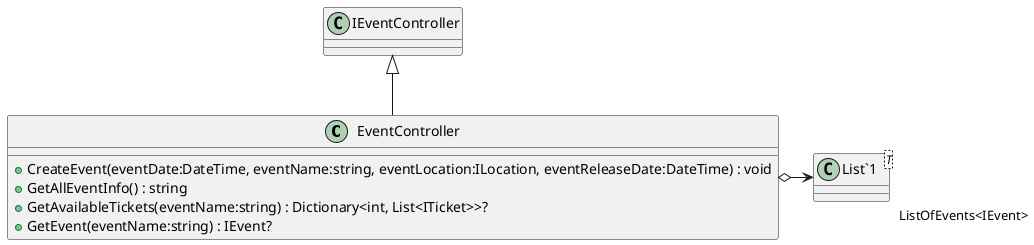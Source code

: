 @startuml
class EventController {
    + CreateEvent(eventDate:DateTime, eventName:string, eventLocation:ILocation, eventReleaseDate:DateTime) : void
    + GetAllEventInfo() : string
    + GetAvailableTickets(eventName:string) : Dictionary<int, List<ITicket>>?
    + GetEvent(eventName:string) : IEvent?
}
class "List`1"<T> {
}
IEventController <|-- EventController
EventController o-> "ListOfEvents<IEvent>" "List`1"
@enduml
